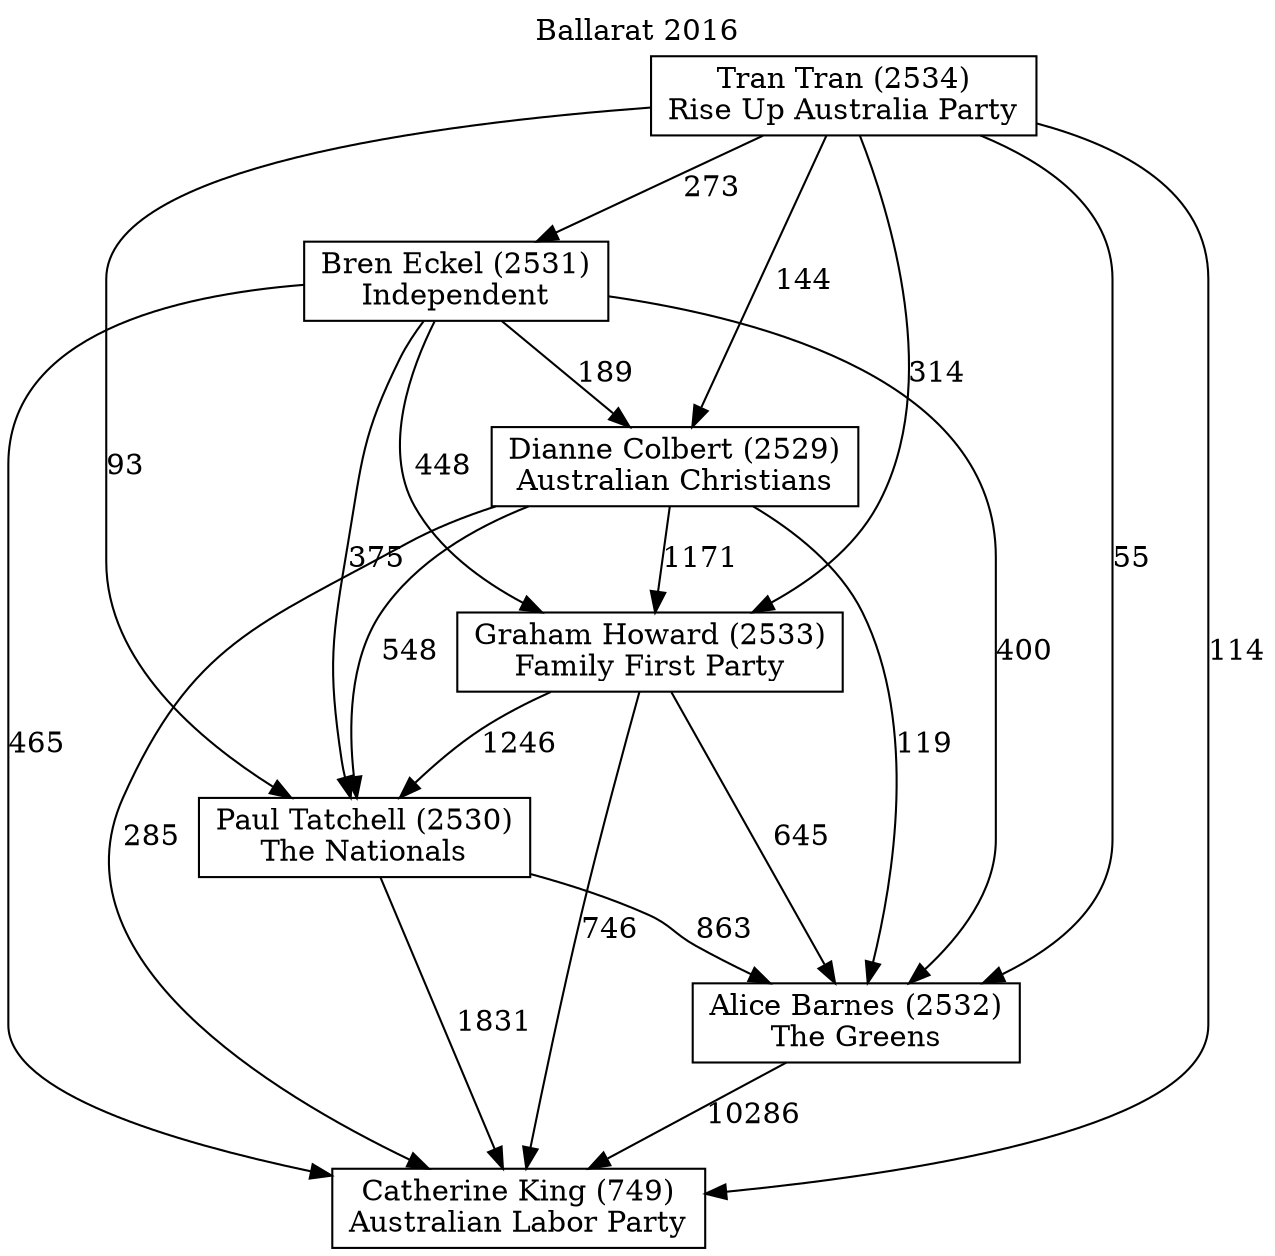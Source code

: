 // House preference flow
digraph "Catherine King (749)_Ballarat_2016" {
	graph [label="Ballarat 2016" labelloc=t mclimit=10]
	node [shape=box]
	"Dianne Colbert (2529)" [label="Dianne Colbert (2529)
Australian Christians"]
	"Graham Howard (2533)" [label="Graham Howard (2533)
Family First Party"]
	"Bren Eckel (2531)" [label="Bren Eckel (2531)
Independent"]
	"Paul Tatchell (2530)" [label="Paul Tatchell (2530)
The Nationals"]
	"Tran Tran (2534)" [label="Tran Tran (2534)
Rise Up Australia Party"]
	"Catherine King (749)" [label="Catherine King (749)
Australian Labor Party"]
	"Alice Barnes (2532)" [label="Alice Barnes (2532)
The Greens"]
	"Graham Howard (2533)" -> "Catherine King (749)" [label=746]
	"Graham Howard (2533)" -> "Alice Barnes (2532)" [label=645]
	"Bren Eckel (2531)" -> "Dianne Colbert (2529)" [label=189]
	"Tran Tran (2534)" -> "Alice Barnes (2532)" [label=55]
	"Paul Tatchell (2530)" -> "Catherine King (749)" [label=1831]
	"Bren Eckel (2531)" -> "Alice Barnes (2532)" [label=400]
	"Bren Eckel (2531)" -> "Graham Howard (2533)" [label=448]
	"Tran Tran (2534)" -> "Catherine King (749)" [label=114]
	"Dianne Colbert (2529)" -> "Alice Barnes (2532)" [label=119]
	"Tran Tran (2534)" -> "Paul Tatchell (2530)" [label=93]
	"Bren Eckel (2531)" -> "Catherine King (749)" [label=465]
	"Tran Tran (2534)" -> "Bren Eckel (2531)" [label=273]
	"Dianne Colbert (2529)" -> "Catherine King (749)" [label=285]
	"Tran Tran (2534)" -> "Graham Howard (2533)" [label=314]
	"Alice Barnes (2532)" -> "Catherine King (749)" [label=10286]
	"Graham Howard (2533)" -> "Paul Tatchell (2530)" [label=1246]
	"Paul Tatchell (2530)" -> "Alice Barnes (2532)" [label=863]
	"Dianne Colbert (2529)" -> "Paul Tatchell (2530)" [label=548]
	"Tran Tran (2534)" -> "Dianne Colbert (2529)" [label=144]
	"Dianne Colbert (2529)" -> "Graham Howard (2533)" [label=1171]
	"Bren Eckel (2531)" -> "Paul Tatchell (2530)" [label=375]
}
